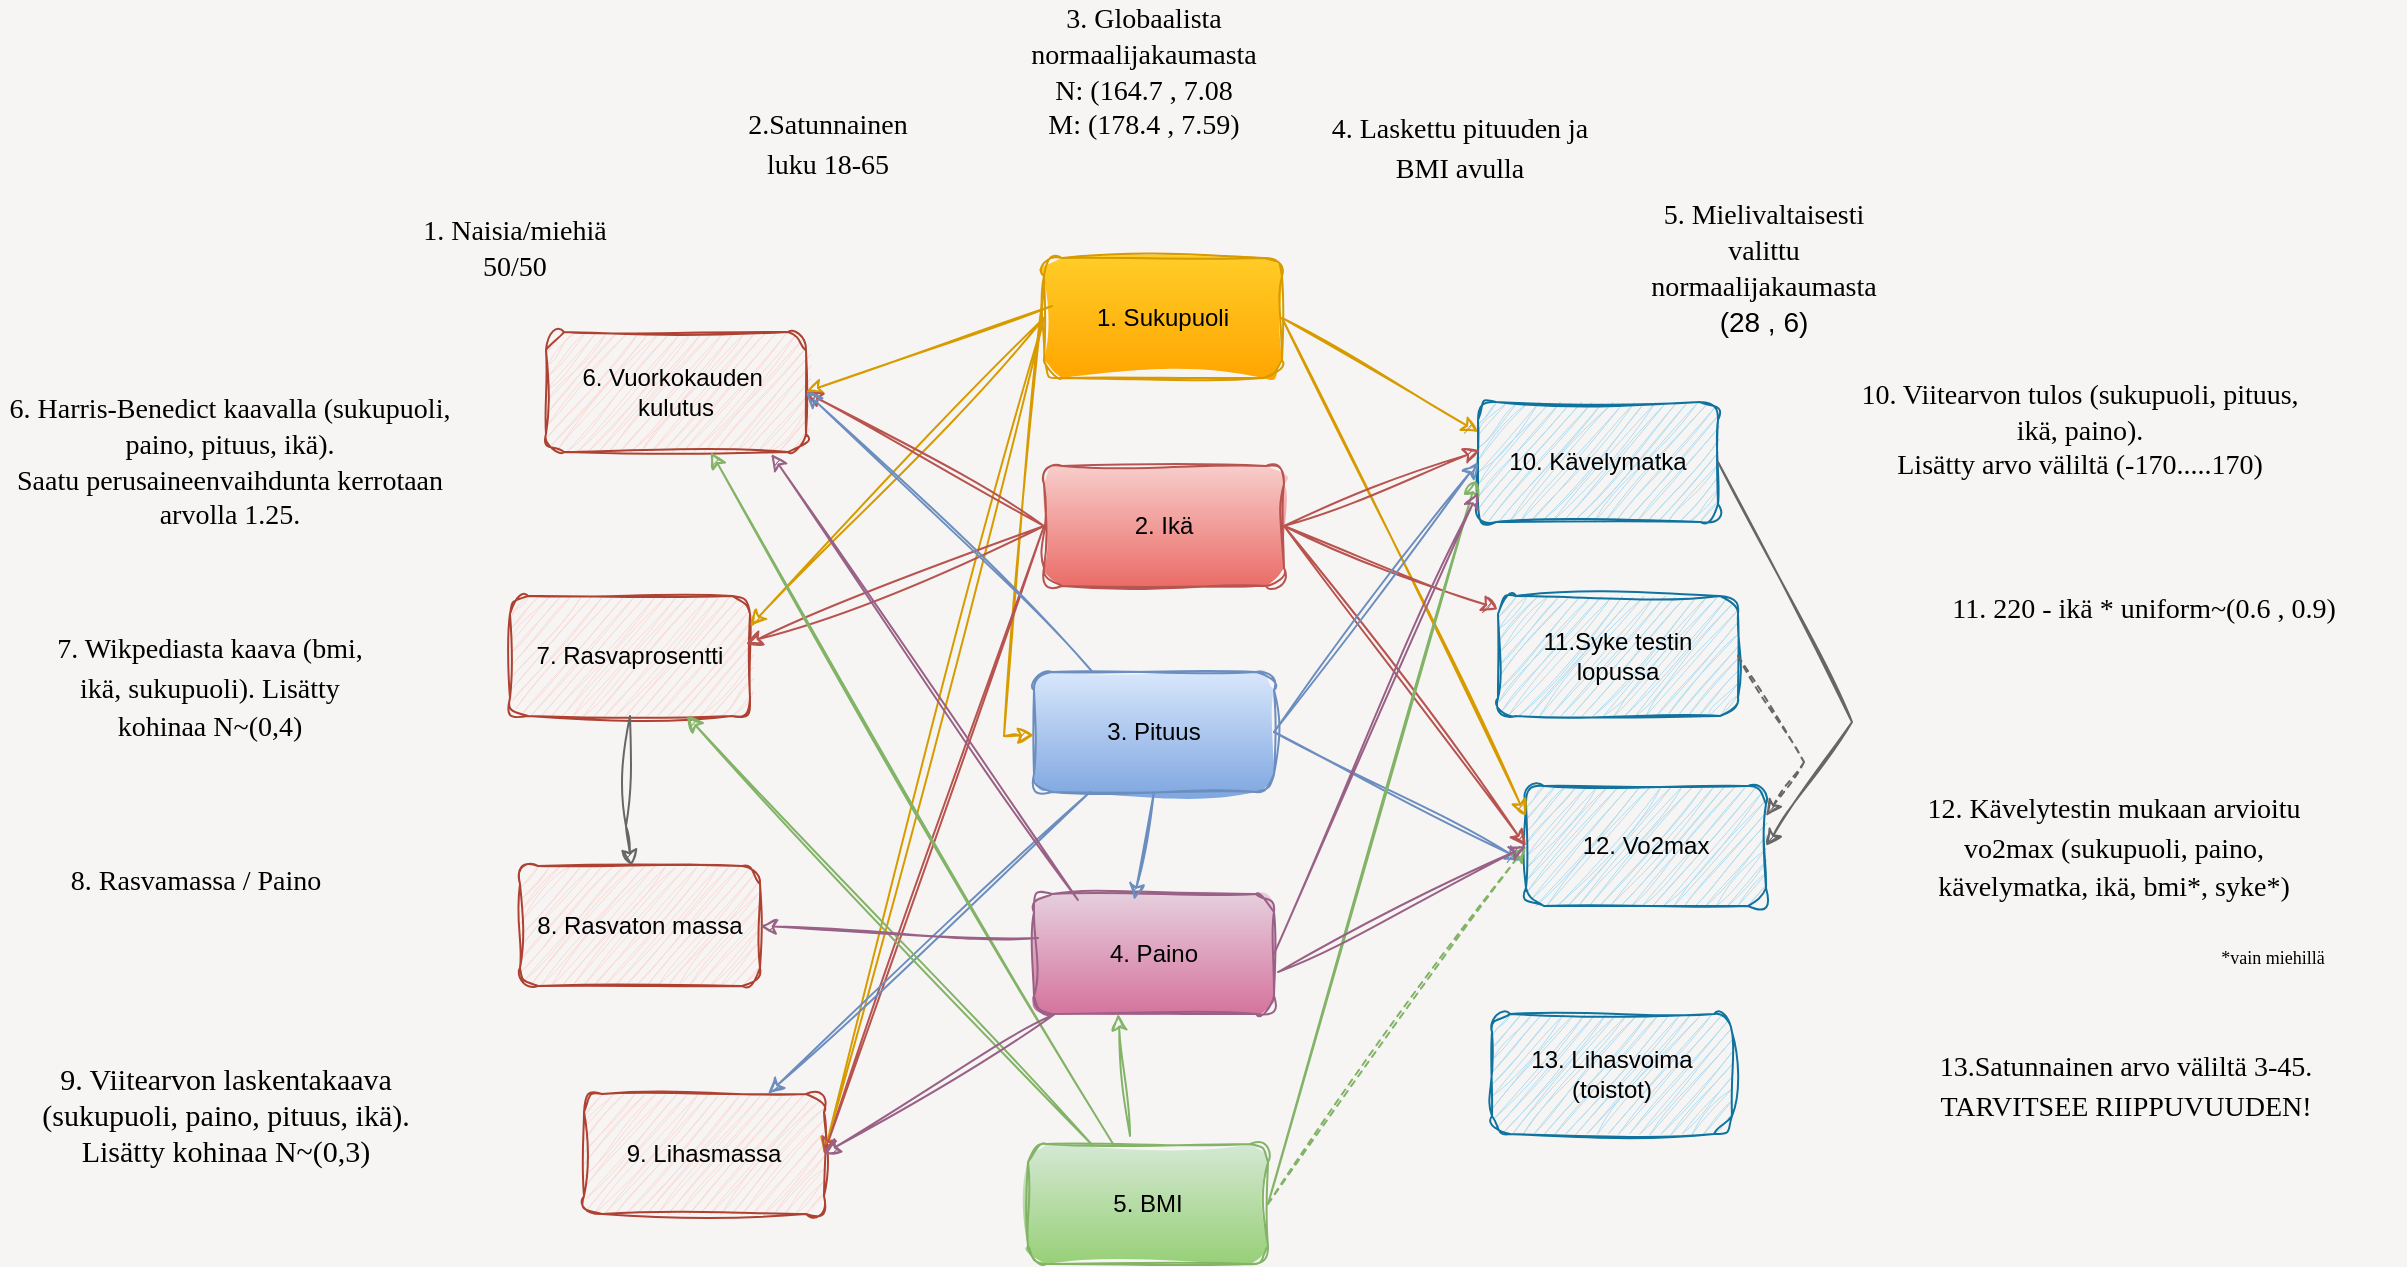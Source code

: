 <mxfile version="24.7.6">
  <diagram name="Page-1" id="ktjdggWJkOubaZjnD8Sw">
    <mxGraphModel dx="2474" dy="1523" grid="0" gridSize="10" guides="1" tooltips="1" connect="1" arrows="1" fold="1" page="0" pageScale="1" pageWidth="850" pageHeight="1100" background="#f6f5f4" math="0" shadow="0">
      <root>
        <mxCell id="0" />
        <mxCell id="1" parent="0" />
        <mxCell id="MCb2UWZOl3pcXyE4nuWZ-1" value="1. Sukupuoli" style="rounded=1;whiteSpace=wrap;html=1;fillColor=#ffcd28;gradientColor=#ffa500;strokeColor=#d79b00;sketch=1;curveFitting=1;jiggle=2;" parent="1" vertex="1">
          <mxGeometry x="332" y="113" width="119" height="60" as="geometry" />
        </mxCell>
        <mxCell id="MCb2UWZOl3pcXyE4nuWZ-2" value="2. Ikä" style="rounded=1;whiteSpace=wrap;html=1;fillColor=#f8cecc;strokeColor=#b85450;gradientColor=#ea6b66;flipV=0;flipH=0;sketch=1;curveFitting=1;jiggle=2;" parent="1" vertex="1">
          <mxGeometry x="332" y="217" width="120" height="60" as="geometry" />
        </mxCell>
        <mxCell id="MCb2UWZOl3pcXyE4nuWZ-3" value="5. BMI" style="rounded=1;whiteSpace=wrap;html=1;fillColor=#d5e8d4;gradientColor=#97d077;strokeColor=#82b366;sketch=1;curveFitting=1;jiggle=2;" parent="1" vertex="1">
          <mxGeometry x="324" y="556" width="120" height="60" as="geometry" />
        </mxCell>
        <mxCell id="MCb2UWZOl3pcXyE4nuWZ-4" value="3. Pituus" style="rounded=1;whiteSpace=wrap;html=1;fillColor=#dae8fc;gradientColor=#7ea6e0;strokeColor=#6c8ebf;sketch=1;curveFitting=1;jiggle=2;" parent="1" vertex="1">
          <mxGeometry x="327" y="320" width="120" height="60" as="geometry" />
        </mxCell>
        <mxCell id="MCb2UWZOl3pcXyE4nuWZ-5" value="4. Paino" style="rounded=1;whiteSpace=wrap;html=1;fillColor=#e6d0de;gradientColor=#d5739d;strokeColor=#996185;sketch=1;curveFitting=1;jiggle=2;" parent="1" vertex="1">
          <mxGeometry x="327" y="431" width="120" height="60" as="geometry" />
        </mxCell>
        <mxCell id="MCb2UWZOl3pcXyE4nuWZ-6" value="7. Rasvaprosentti" style="rounded=1;whiteSpace=wrap;html=1;sketch=1;curveFitting=1;jiggle=2;fillColor=#fad9d5;strokeColor=#ae4132;" parent="1" vertex="1">
          <mxGeometry x="65" y="282" width="120" height="60" as="geometry" />
        </mxCell>
        <mxCell id="MCb2UWZOl3pcXyE4nuWZ-7" value="8. Rasvaton massa" style="rounded=1;whiteSpace=wrap;html=1;sketch=1;curveFitting=1;jiggle=2;fillColor=#fad9d5;strokeColor=#ae4132;" parent="1" vertex="1">
          <mxGeometry x="70" y="417" width="120" height="60" as="geometry" />
        </mxCell>
        <mxCell id="MCb2UWZOl3pcXyE4nuWZ-8" value="9. Lihasmassa" style="rounded=1;whiteSpace=wrap;html=1;sketch=1;curveFitting=1;jiggle=2;fillColor=#fad9d5;strokeColor=#ae4132;" parent="1" vertex="1">
          <mxGeometry x="102" y="531" width="120" height="60" as="geometry" />
        </mxCell>
        <mxCell id="MCb2UWZOl3pcXyE4nuWZ-9" value="10. Kävelymatka" style="rounded=1;whiteSpace=wrap;html=1;sketch=1;curveFitting=1;jiggle=2;fillColor=#b1ddf0;strokeColor=#10739e;" parent="1" vertex="1">
          <mxGeometry x="549" y="185" width="120" height="60" as="geometry" />
        </mxCell>
        <mxCell id="MCb2UWZOl3pcXyE4nuWZ-10" value="11.Syke testin lopussa" style="rounded=1;whiteSpace=wrap;html=1;sketch=1;curveFitting=1;jiggle=2;fillColor=#b1ddf0;strokeColor=#10739e;" parent="1" vertex="1">
          <mxGeometry x="559" y="282" width="120" height="60" as="geometry" />
        </mxCell>
        <mxCell id="MCb2UWZOl3pcXyE4nuWZ-11" value="12. Vo2max" style="rounded=1;whiteSpace=wrap;html=1;sketch=1;curveFitting=1;jiggle=2;fillColor=#b1ddf0;strokeColor=#10739e;" parent="1" vertex="1">
          <mxGeometry x="573" y="377" width="120" height="60" as="geometry" />
        </mxCell>
        <mxCell id="MCb2UWZOl3pcXyE4nuWZ-14" value="13. Lihasvoima (toistot)" style="rounded=1;whiteSpace=wrap;html=1;sketch=1;curveFitting=1;jiggle=2;fillColor=#b1ddf0;strokeColor=#10739e;" parent="1" vertex="1">
          <mxGeometry x="556" y="491" width="120" height="60" as="geometry" />
        </mxCell>
        <mxCell id="MCb2UWZOl3pcXyE4nuWZ-27" value="" style="endArrow=classic;html=1;rounded=0;exitX=1;exitY=0.5;exitDx=0;exitDy=0;entryX=0;entryY=0.25;entryDx=0;entryDy=0;fillColor=#ffcd28;strokeColor=#d79b00;sketch=1;curveFitting=1;jiggle=2;gradientColor=#ffa500;" parent="1" source="MCb2UWZOl3pcXyE4nuWZ-1" target="MCb2UWZOl3pcXyE4nuWZ-9" edge="1">
          <mxGeometry width="50" height="50" relative="1" as="geometry">
            <mxPoint x="400" y="400" as="sourcePoint" />
            <mxPoint x="450" y="350" as="targetPoint" />
          </mxGeometry>
        </mxCell>
        <mxCell id="MCb2UWZOl3pcXyE4nuWZ-28" value="" style="endArrow=classic;html=1;rounded=0;exitX=1;exitY=0.5;exitDx=0;exitDy=0;entryX=0;entryY=0.25;entryDx=0;entryDy=0;fillColor=#ffcd28;gradientColor=#ffa500;strokeColor=#d79b00;sketch=1;curveFitting=1;jiggle=2;" parent="1" source="MCb2UWZOl3pcXyE4nuWZ-1" target="MCb2UWZOl3pcXyE4nuWZ-11" edge="1">
          <mxGeometry width="50" height="50" relative="1" as="geometry">
            <mxPoint x="470" y="170" as="sourcePoint" />
            <mxPoint x="610" y="205" as="targetPoint" />
          </mxGeometry>
        </mxCell>
        <mxCell id="MCb2UWZOl3pcXyE4nuWZ-29" value="" style="endArrow=classic;html=1;rounded=0;fillColor=#ffcd28;gradientColor=#ffa500;strokeColor=#d79b00;entryX=1;entryY=0.25;entryDx=0;entryDy=0;exitX=0;exitY=0.5;exitDx=0;exitDy=0;sketch=1;curveFitting=1;jiggle=2;" parent="1" source="MCb2UWZOl3pcXyE4nuWZ-1" target="MCb2UWZOl3pcXyE4nuWZ-6" edge="1">
          <mxGeometry width="50" height="50" relative="1" as="geometry">
            <mxPoint x="340" y="160" as="sourcePoint" />
            <mxPoint x="470" y="240" as="targetPoint" />
          </mxGeometry>
        </mxCell>
        <mxCell id="MCb2UWZOl3pcXyE4nuWZ-30" value="" style="endArrow=classic;html=1;rounded=0;fillColor=#ffcd28;gradientColor=#ffa500;strokeColor=#d79b00;entryX=1;entryY=0.5;entryDx=0;entryDy=0;exitX=0;exitY=0.5;exitDx=0;exitDy=0;sketch=1;curveFitting=1;jiggle=2;" parent="1" source="MCb2UWZOl3pcXyE4nuWZ-1" target="MCb2UWZOl3pcXyE4nuWZ-8" edge="1">
          <mxGeometry width="50" height="50" relative="1" as="geometry">
            <mxPoint x="340" y="160" as="sourcePoint" />
            <mxPoint x="170" y="260" as="targetPoint" />
          </mxGeometry>
        </mxCell>
        <mxCell id="MCb2UWZOl3pcXyE4nuWZ-33" value="" style="endArrow=classic;html=1;rounded=0;exitX=0;exitY=0.25;exitDx=0;exitDy=0;fillColor=#ffcd28;gradientColor=#ffa500;strokeColor=#d79b00;sketch=1;curveFitting=1;jiggle=2;" parent="1" source="MCb2UWZOl3pcXyE4nuWZ-1" target="MCb2UWZOl3pcXyE4nuWZ-4" edge="1">
          <mxGeometry width="50" height="50" relative="1" as="geometry">
            <mxPoint x="340" y="170" as="sourcePoint" />
            <mxPoint x="320" y="450" as="targetPoint" />
            <Array as="points">
              <mxPoint x="312" y="352" />
            </Array>
          </mxGeometry>
        </mxCell>
        <mxCell id="MCb2UWZOl3pcXyE4nuWZ-34" value="" style="endArrow=classic;html=1;rounded=0;exitX=1;exitY=0.5;exitDx=0;exitDy=0;entryX=0.008;entryY=0.4;entryDx=0;entryDy=0;entryPerimeter=0;fillColor=#f8cecc;gradientColor=#ea6b66;strokeColor=#b85450;sketch=1;curveFitting=1;jiggle=2;" parent="1" source="MCb2UWZOl3pcXyE4nuWZ-2" target="MCb2UWZOl3pcXyE4nuWZ-9" edge="1">
          <mxGeometry width="50" height="50" relative="1" as="geometry">
            <mxPoint x="400" y="400" as="sourcePoint" />
            <mxPoint x="450" y="350" as="targetPoint" />
          </mxGeometry>
        </mxCell>
        <mxCell id="MCb2UWZOl3pcXyE4nuWZ-35" value="" style="endArrow=classic;html=1;rounded=0;exitX=1;exitY=0.5;exitDx=0;exitDy=0;fillColor=#f8cecc;gradientColor=#ea6b66;strokeColor=#b85450;sketch=1;curveFitting=1;jiggle=2;" parent="1" source="MCb2UWZOl3pcXyE4nuWZ-2" target="MCb2UWZOl3pcXyE4nuWZ-10" edge="1">
          <mxGeometry width="50" height="50" relative="1" as="geometry">
            <mxPoint x="470" y="320" as="sourcePoint" />
            <mxPoint x="611" y="214" as="targetPoint" />
          </mxGeometry>
        </mxCell>
        <mxCell id="MCb2UWZOl3pcXyE4nuWZ-36" value="" style="endArrow=classic;html=1;rounded=0;fillColor=#f8cecc;gradientColor=#ea6b66;strokeColor=#b85450;entryX=0;entryY=0.5;entryDx=0;entryDy=0;exitX=1;exitY=0.5;exitDx=0;exitDy=0;sketch=1;curveFitting=1;jiggle=2;" parent="1" source="MCb2UWZOl3pcXyE4nuWZ-2" target="MCb2UWZOl3pcXyE4nuWZ-11" edge="1">
          <mxGeometry width="50" height="50" relative="1" as="geometry">
            <mxPoint x="460" y="310" as="sourcePoint" />
            <mxPoint x="610" y="348" as="targetPoint" />
          </mxGeometry>
        </mxCell>
        <mxCell id="MCb2UWZOl3pcXyE4nuWZ-37" value="" style="endArrow=classic;html=1;rounded=0;fillColor=#f8cecc;gradientColor=#ea6b66;strokeColor=#b85450;entryX=1;entryY=0.5;entryDx=0;entryDy=0;exitX=0;exitY=0.5;exitDx=0;exitDy=0;sketch=1;curveFitting=1;jiggle=2;" parent="1" source="MCb2UWZOl3pcXyE4nuWZ-2" target="MCb2UWZOl3pcXyE4nuWZ-8" edge="1">
          <mxGeometry width="50" height="50" relative="1" as="geometry">
            <mxPoint x="470" y="320" as="sourcePoint" />
            <mxPoint x="610" y="530" as="targetPoint" />
          </mxGeometry>
        </mxCell>
        <mxCell id="MCb2UWZOl3pcXyE4nuWZ-38" value="" style="endArrow=classic;html=1;rounded=0;fillColor=#f8cecc;gradientColor=#ea6b66;strokeColor=#b85450;entryX=0.983;entryY=0.4;entryDx=0;entryDy=0;entryPerimeter=0;sketch=1;curveFitting=1;jiggle=2;exitX=0;exitY=0.5;exitDx=0;exitDy=0;" parent="1" target="MCb2UWZOl3pcXyE4nuWZ-6" edge="1" source="MCb2UWZOl3pcXyE4nuWZ-2">
          <mxGeometry width="50" height="50" relative="1" as="geometry">
            <mxPoint x="340" y="310" as="sourcePoint" />
            <mxPoint x="210" y="350" as="targetPoint" />
          </mxGeometry>
        </mxCell>
        <mxCell id="MCb2UWZOl3pcXyE4nuWZ-39" value="" style="endArrow=classic;html=1;rounded=0;entryX=0;entryY=0.5;entryDx=0;entryDy=0;exitX=1;exitY=0.5;exitDx=0;exitDy=0;fillColor=#dae8fc;gradientColor=#7ea6e0;strokeColor=#6c8ebf;sketch=1;curveFitting=1;jiggle=2;" parent="1" source="MCb2UWZOl3pcXyE4nuWZ-4" target="MCb2UWZOl3pcXyE4nuWZ-9" edge="1">
          <mxGeometry width="50" height="50" relative="1" as="geometry">
            <mxPoint x="470" y="450" as="sourcePoint" />
            <mxPoint x="450" y="350" as="targetPoint" />
          </mxGeometry>
        </mxCell>
        <mxCell id="MCb2UWZOl3pcXyE4nuWZ-40" value="" style="endArrow=classic;html=1;rounded=0;entryX=-0.017;entryY=0.617;entryDx=0;entryDy=0;exitX=1;exitY=0.5;exitDx=0;exitDy=0;entryPerimeter=0;fillColor=#dae8fc;gradientColor=#7ea6e0;strokeColor=#6c8ebf;sketch=1;curveFitting=1;jiggle=2;" parent="1" source="MCb2UWZOl3pcXyE4nuWZ-4" target="MCb2UWZOl3pcXyE4nuWZ-11" edge="1">
          <mxGeometry width="50" height="50" relative="1" as="geometry">
            <mxPoint x="470" y="450" as="sourcePoint" />
            <mxPoint x="610" y="220" as="targetPoint" />
          </mxGeometry>
        </mxCell>
        <mxCell id="MCb2UWZOl3pcXyE4nuWZ-41" value="" style="endArrow=classic;html=1;rounded=0;fillColor=#dae8fc;gradientColor=#7ea6e0;strokeColor=#6c8ebf;sketch=1;curveFitting=1;jiggle=2;" parent="1" source="MCb2UWZOl3pcXyE4nuWZ-4" target="MCb2UWZOl3pcXyE4nuWZ-8" edge="1">
          <mxGeometry width="50" height="50" relative="1" as="geometry">
            <mxPoint x="320" y="400" as="sourcePoint" />
            <mxPoint x="200" y="590" as="targetPoint" />
          </mxGeometry>
        </mxCell>
        <mxCell id="MCb2UWZOl3pcXyE4nuWZ-42" value="" style="endArrow=classic;html=1;rounded=0;exitX=1;exitY=0.5;exitDx=0;exitDy=0;fillColor=#d5e8d4;gradientColor=#97d077;strokeColor=#82b366;entryX=0;entryY=0.5;entryDx=0;entryDy=0;dashed=1;sketch=1;curveFitting=1;jiggle=2;" parent="1" source="MCb2UWZOl3pcXyE4nuWZ-3" target="MCb2UWZOl3pcXyE4nuWZ-11" edge="1">
          <mxGeometry width="50" height="50" relative="1" as="geometry">
            <mxPoint x="400" y="400" as="sourcePoint" />
            <mxPoint x="600" y="520" as="targetPoint" />
          </mxGeometry>
        </mxCell>
        <mxCell id="MCb2UWZOl3pcXyE4nuWZ-43" value="" style="endArrow=classic;html=1;rounded=0;exitX=1;exitY=0.5;exitDx=0;exitDy=0;entryX=-0.008;entryY=0.65;entryDx=0;entryDy=0;entryPerimeter=0;fillColor=#d5e8d4;gradientColor=#97d077;strokeColor=#82b366;sketch=1;curveFitting=1;jiggle=2;" parent="1" source="MCb2UWZOl3pcXyE4nuWZ-3" target="MCb2UWZOl3pcXyE4nuWZ-9" edge="1">
          <mxGeometry width="50" height="50" relative="1" as="geometry">
            <mxPoint x="400" y="400" as="sourcePoint" />
            <mxPoint x="450" y="350" as="targetPoint" />
          </mxGeometry>
        </mxCell>
        <mxCell id="MCb2UWZOl3pcXyE4nuWZ-44" value="" style="endArrow=classic;html=1;rounded=0;fillColor=#e6d0de;gradientColor=#d5739d;strokeColor=#996185;exitX=1;exitY=0.5;exitDx=0;exitDy=0;entryX=0;entryY=0.75;entryDx=0;entryDy=0;sketch=1;curveFitting=1;jiggle=2;" parent="1" source="MCb2UWZOl3pcXyE4nuWZ-5" target="MCb2UWZOl3pcXyE4nuWZ-9" edge="1">
          <mxGeometry width="50" height="50" relative="1" as="geometry">
            <mxPoint x="400" y="400" as="sourcePoint" />
            <mxPoint x="450" y="350" as="targetPoint" />
          </mxGeometry>
        </mxCell>
        <mxCell id="MCb2UWZOl3pcXyE4nuWZ-46" value="" style="endArrow=classic;html=1;rounded=0;exitX=1;exitY=0.5;exitDx=0;exitDy=0;entryX=1;entryY=0.5;entryDx=0;entryDy=0;sketch=1;curveFitting=1;jiggle=2;fillColor=#f5f5f5;gradientColor=#b3b3b3;strokeColor=#666666;" parent="1" source="MCb2UWZOl3pcXyE4nuWZ-9" target="MCb2UWZOl3pcXyE4nuWZ-11" edge="1">
          <mxGeometry width="50" height="50" relative="1" as="geometry">
            <mxPoint x="400" y="400" as="sourcePoint" />
            <mxPoint x="800" y="560" as="targetPoint" />
            <Array as="points">
              <mxPoint x="736" y="345" />
            </Array>
          </mxGeometry>
        </mxCell>
        <mxCell id="MCb2UWZOl3pcXyE4nuWZ-48" value="" style="endArrow=classic;html=1;rounded=0;exitX=1;exitY=0.5;exitDx=0;exitDy=0;entryX=1;entryY=0.25;entryDx=0;entryDy=0;curved=0;dashed=1;sketch=1;curveFitting=1;jiggle=2;fillColor=#f5f5f5;gradientColor=#b3b3b3;strokeColor=#666666;" parent="1" source="MCb2UWZOl3pcXyE4nuWZ-10" target="MCb2UWZOl3pcXyE4nuWZ-11" edge="1">
          <mxGeometry width="50" height="50" relative="1" as="geometry">
            <mxPoint x="720" y="220" as="sourcePoint" />
            <mxPoint x="720" y="520" as="targetPoint" />
            <Array as="points">
              <mxPoint x="712" y="365" />
            </Array>
          </mxGeometry>
        </mxCell>
        <mxCell id="XMw66bZB9CsVUk_EUJqU-5" value="6. Vuorkokauden&amp;nbsp;&lt;div&gt;kulutus&lt;/div&gt;" style="rounded=1;whiteSpace=wrap;html=1;sketch=1;curveFitting=1;jiggle=2;fillColor=#fad9d5;strokeColor=#ae4132;" parent="1" vertex="1">
          <mxGeometry x="83" y="150" width="130" height="60" as="geometry" />
        </mxCell>
        <mxCell id="XMw66bZB9CsVUk_EUJqU-6" value="" style="endArrow=classic;html=1;rounded=0;fillColor=#ffcd28;gradientColor=#ffa500;strokeColor=#d79b00;entryX=1;entryY=0.5;entryDx=0;entryDy=0;sketch=1;curveFitting=1;jiggle=2;exitX=0.034;exitY=0.4;exitDx=0;exitDy=0;exitPerimeter=0;" parent="1" target="XMw66bZB9CsVUk_EUJqU-5" edge="1" source="MCb2UWZOl3pcXyE4nuWZ-1">
          <mxGeometry width="50" height="50" relative="1" as="geometry">
            <mxPoint x="320" y="150" as="sourcePoint" />
            <mxPoint x="150" y="330" as="targetPoint" />
          </mxGeometry>
        </mxCell>
        <mxCell id="XMw66bZB9CsVUk_EUJqU-7" value="" style="endArrow=classic;html=1;rounded=0;fillColor=#f8cecc;gradientColor=#ea6b66;strokeColor=#b85450;entryX=1;entryY=0.5;entryDx=0;entryDy=0;exitX=0;exitY=0.5;exitDx=0;exitDy=0;sketch=1;curveFitting=1;jiggle=2;" parent="1" source="MCb2UWZOl3pcXyE4nuWZ-2" target="XMw66bZB9CsVUk_EUJqU-5" edge="1">
          <mxGeometry width="50" height="50" relative="1" as="geometry">
            <mxPoint x="350" y="320" as="sourcePoint" />
            <mxPoint x="208" y="354" as="targetPoint" />
          </mxGeometry>
        </mxCell>
        <mxCell id="XMw66bZB9CsVUk_EUJqU-8" value="" style="endArrow=classic;html=1;rounded=0;fillColor=#dae8fc;gradientColor=#7ea6e0;strokeColor=#6c8ebf;entryX=1;entryY=0.5;entryDx=0;entryDy=0;sketch=1;curveFitting=1;jiggle=2;" parent="1" source="MCb2UWZOl3pcXyE4nuWZ-4" target="XMw66bZB9CsVUk_EUJqU-5" edge="1">
          <mxGeometry width="50" height="50" relative="1" as="geometry">
            <mxPoint x="320" y="400" as="sourcePoint" />
            <mxPoint x="210" y="605" as="targetPoint" />
          </mxGeometry>
        </mxCell>
        <mxCell id="XMw66bZB9CsVUk_EUJqU-10" value="" style="endArrow=classic;html=1;rounded=0;fillColor=#d5e8d4;gradientColor=#97d077;strokeColor=#82b366;sketch=1;curveFitting=1;jiggle=2;" parent="1" source="MCb2UWZOl3pcXyE4nuWZ-3" target="XMw66bZB9CsVUk_EUJqU-5" edge="1">
          <mxGeometry width="50" height="50" relative="1" as="geometry">
            <mxPoint x="450" y="530" as="sourcePoint" />
            <mxPoint x="200" y="220" as="targetPoint" />
          </mxGeometry>
        </mxCell>
        <mxCell id="XMw66bZB9CsVUk_EUJqU-11" value="" style="endArrow=classic;html=1;rounded=0;fillColor=#e6d0de;gradientColor=#d5739d;strokeColor=#996185;exitX=0.183;exitY=0.05;exitDx=0;exitDy=0;entryX=0.867;entryY=1.017;entryDx=0;entryDy=0;exitPerimeter=0;entryPerimeter=0;sketch=1;curveFitting=1;jiggle=2;" parent="1" source="MCb2UWZOl3pcXyE4nuWZ-5" target="XMw66bZB9CsVUk_EUJqU-5" edge="1">
          <mxGeometry width="50" height="50" relative="1" as="geometry">
            <mxPoint x="450" y="650" as="sourcePoint" />
            <mxPoint x="580" y="235" as="targetPoint" />
          </mxGeometry>
        </mxCell>
        <mxCell id="XMw66bZB9CsVUk_EUJqU-12" value="" style="endArrow=classic;html=1;rounded=0;fillColor=#d5e8d4;gradientColor=#97d077;strokeColor=#82b366;sketch=1;curveFitting=1;jiggle=2;" parent="1" source="MCb2UWZOl3pcXyE4nuWZ-3" target="MCb2UWZOl3pcXyE4nuWZ-6" edge="1">
          <mxGeometry width="50" height="50" relative="1" as="geometry">
            <mxPoint x="330" y="530" as="sourcePoint" />
            <mxPoint x="167" y="250" as="targetPoint" />
          </mxGeometry>
        </mxCell>
        <mxCell id="XMw66bZB9CsVUk_EUJqU-13" value="" style="endArrow=classic;html=1;rounded=0;fillColor=#e6d0de;gradientColor=#d5739d;strokeColor=#996185;exitX=0.017;exitY=0.367;exitDx=0;exitDy=0;entryX=1;entryY=0.5;entryDx=0;entryDy=0;exitPerimeter=0;sketch=1;curveFitting=1;jiggle=2;" parent="1" source="MCb2UWZOl3pcXyE4nuWZ-5" target="MCb2UWZOl3pcXyE4nuWZ-7" edge="1">
          <mxGeometry width="50" height="50" relative="1" as="geometry">
            <mxPoint x="352" y="623" as="sourcePoint" />
            <mxPoint x="194" y="251" as="targetPoint" />
          </mxGeometry>
        </mxCell>
        <mxCell id="XMw66bZB9CsVUk_EUJqU-14" value="" style="endArrow=classic;html=1;rounded=0;exitX=0.5;exitY=1;exitDx=0;exitDy=0;sketch=1;curveFitting=1;jiggle=2;fillColor=#f5f5f5;gradientColor=#b3b3b3;strokeColor=#666666;" parent="1" source="MCb2UWZOl3pcXyE4nuWZ-6" target="MCb2UWZOl3pcXyE4nuWZ-7" edge="1">
          <mxGeometry width="50" height="50" relative="1" as="geometry">
            <mxPoint x="700" y="340" as="sourcePoint" />
            <mxPoint x="700" y="455" as="targetPoint" />
            <Array as="points">
              <mxPoint x="123" y="397" />
            </Array>
          </mxGeometry>
        </mxCell>
        <mxCell id="XMw66bZB9CsVUk_EUJqU-15" value="" style="endArrow=classic;html=1;rounded=0;fillColor=#e6d0de;gradientColor=#d5739d;strokeColor=#996185;entryX=1;entryY=0.5;entryDx=0;entryDy=0;sketch=1;curveFitting=1;jiggle=2;" parent="1" source="MCb2UWZOl3pcXyE4nuWZ-5" target="MCb2UWZOl3pcXyE4nuWZ-8" edge="1">
          <mxGeometry width="50" height="50" relative="1" as="geometry">
            <mxPoint x="330" y="650" as="sourcePoint" />
            <mxPoint x="210" y="490" as="targetPoint" />
          </mxGeometry>
        </mxCell>
        <mxCell id="XMw66bZB9CsVUk_EUJqU-16" value="" style="endArrow=classic;html=1;rounded=0;entryX=0.417;entryY=0.05;entryDx=0;entryDy=0;exitX=0.5;exitY=1;exitDx=0;exitDy=0;entryPerimeter=0;fillColor=#dae8fc;gradientColor=#7ea6e0;strokeColor=#6c8ebf;sketch=1;curveFitting=1;jiggle=2;" parent="1" source="MCb2UWZOl3pcXyE4nuWZ-4" target="MCb2UWZOl3pcXyE4nuWZ-5" edge="1">
          <mxGeometry width="50" height="50" relative="1" as="geometry">
            <mxPoint x="450" y="410" as="sourcePoint" />
            <mxPoint x="578" y="477" as="targetPoint" />
          </mxGeometry>
        </mxCell>
        <mxCell id="XMw66bZB9CsVUk_EUJqU-17" value="" style="endArrow=classic;html=1;rounded=0;fillColor=#e6d0de;gradientColor=#d5739d;strokeColor=#996185;exitX=1.017;exitY=0.65;exitDx=0;exitDy=0;entryX=0;entryY=0.5;entryDx=0;entryDy=0;exitPerimeter=0;sketch=1;curveFitting=1;jiggle=2;" parent="1" source="MCb2UWZOl3pcXyE4nuWZ-5" target="MCb2UWZOl3pcXyE4nuWZ-11" edge="1">
          <mxGeometry width="50" height="50" relative="1" as="geometry">
            <mxPoint x="450" y="520" as="sourcePoint" />
            <mxPoint x="580" y="225" as="targetPoint" />
          </mxGeometry>
        </mxCell>
        <mxCell id="XMw66bZB9CsVUk_EUJqU-27" value="" style="endArrow=classic;html=1;rounded=0;fillColor=#d5e8d4;gradientColor=#97d077;strokeColor=#82b366;sketch=1;curveFitting=1;jiggle=2;exitX=0.425;exitY=-0.067;exitDx=0;exitDy=0;exitPerimeter=0;entryX=0.35;entryY=1;entryDx=0;entryDy=0;entryPerimeter=0;" parent="1" target="MCb2UWZOl3pcXyE4nuWZ-5" edge="1" source="MCb2UWZOl3pcXyE4nuWZ-3">
          <mxGeometry width="50" height="50" relative="1" as="geometry">
            <mxPoint x="365" y="620" as="sourcePoint" />
            <mxPoint x="384" y="509" as="targetPoint" />
          </mxGeometry>
        </mxCell>
        <mxCell id="XMw66bZB9CsVUk_EUJqU-31" value="&lt;div style=&quot;font-size: 14px;&quot; align=&quot;center&quot;&gt;&lt;font face=&quot;Comic Sans MS&quot; style=&quot;font-size: 14px; background-color: rgb(246, 245, 244);&quot;&gt;1. Naisia/miehiä &lt;br&gt;&lt;/font&gt;&lt;/div&gt;&lt;div style=&quot;font-size: 14px;&quot; align=&quot;center&quot;&gt;&lt;font face=&quot;awCJcI4NEBwwSpxG07kG&quot; style=&quot;font-size: 14px; background-color: rgb(246, 245, 244);&quot;&gt;50/50&lt;br&gt;&lt;/font&gt;&lt;/div&gt;" style="text;strokeColor=none;fillColor=none;html=1;align=center;verticalAlign=middle;whiteSpace=wrap;rounded=0;fontSize=16;sketch=1;curveFitting=1;jiggle=2;" parent="1" vertex="1">
          <mxGeometry y="92" width="135.46" height="32" as="geometry" />
        </mxCell>
        <mxCell id="XMw66bZB9CsVUk_EUJqU-32" value="&lt;font style=&quot;font-size: 14px; background-color: rgb(246, 245, 244);&quot; face=&quot;Comic Sans MS&quot;&gt;2.Satunnainen luku 18-65&lt;/font&gt;" style="text;strokeColor=none;fillColor=none;html=1;align=center;verticalAlign=middle;whiteSpace=wrap;rounded=0;fontSize=16;sketch=1;curveFitting=1;jiggle=2;" parent="1" vertex="1">
          <mxGeometry x="194" y="40" width="60" height="30" as="geometry" />
        </mxCell>
        <mxCell id="XMw66bZB9CsVUk_EUJqU-33" value="&lt;div style=&quot;font-size: 14px;&quot;&gt;&lt;font style=&quot;font-size: 14px; background-color: rgb(246, 245, 244);&quot; face=&quot;Comic Sans MS&quot;&gt;3. Globaalista normaalijakaumasta&lt;/font&gt;&lt;/div&gt;&lt;div style=&quot;font-size: 14px;&quot;&gt;&lt;font style=&quot;font-size: 14px; background-color: rgb(246, 245, 244);&quot; face=&quot;pNn6fP_LAzWejTQgjA9w&quot;&gt;N: (164.7 , 7.08&lt;/font&gt;&lt;/div&gt;&lt;div style=&quot;font-size: 14px;&quot;&gt;&lt;font style=&quot;font-size: 14px; background-color: rgb(246, 245, 244);&quot; face=&quot;pNn6fP_LAzWejTQgjA9w&quot;&gt;M: (178.4 , 7.59)&lt;br&gt;&lt;/font&gt;&lt;/div&gt;" style="text;strokeColor=none;fillColor=none;html=1;align=center;verticalAlign=middle;whiteSpace=wrap;rounded=0;fontSize=16;sketch=1;curveFitting=1;jiggle=2;" parent="1" vertex="1">
          <mxGeometry x="352" y="11" width="60" height="18" as="geometry" />
        </mxCell>
        <mxCell id="XMw66bZB9CsVUk_EUJqU-34" style="edgeStyle=none;curved=1;rounded=0;orthogonalLoop=1;jettySize=auto;html=1;exitX=0.25;exitY=0;exitDx=0;exitDy=0;fontSize=12;startSize=8;endSize=8;sketch=1;curveFitting=1;jiggle=2;" parent="1" source="XMw66bZB9CsVUk_EUJqU-33" target="XMw66bZB9CsVUk_EUJqU-33" edge="1">
          <mxGeometry relative="1" as="geometry" />
        </mxCell>
        <mxCell id="XMw66bZB9CsVUk_EUJqU-35" value="&lt;font style=&quot;font-size: 14px;&quot; face=&quot;Comic Sans MS&quot;&gt;4. Laskettu pituuden ja BMI avulla&lt;/font&gt;" style="text;strokeColor=none;fillColor=none;html=1;align=center;verticalAlign=middle;whiteSpace=wrap;rounded=0;fontSize=16;sketch=1;curveFitting=1;jiggle=2;" parent="1" vertex="1">
          <mxGeometry x="465" y="22" width="150" height="70" as="geometry" />
        </mxCell>
        <mxCell id="XMw66bZB9CsVUk_EUJqU-36" value="&lt;div style=&quot;font-size: 14px;&quot;&gt;&lt;font style=&quot;font-size: 14px;&quot; face=&quot;Comic Sans MS&quot;&gt;5. Mielivaltaisesti valittu normaalijakaumasta&lt;/font&gt;&lt;/div&gt;&lt;div style=&quot;font-size: 14px;&quot;&gt;&lt;font style=&quot;font-size: 14px;&quot; face=&quot;46ao-vSiXBKeP1rcRNqy&quot;&gt;&lt;font style=&quot;font-size: 14px;&quot;&gt;(28 , 6)&lt;/font&gt;&lt;br&gt;&lt;/font&gt; &lt;/div&gt;" style="text;strokeColor=none;fillColor=none;html=1;align=center;verticalAlign=middle;whiteSpace=wrap;rounded=0;fontSize=16;sketch=1;curveFitting=1;jiggle=2;" parent="1" vertex="1">
          <mxGeometry x="632" y="63" width="120" height="110" as="geometry" />
        </mxCell>
        <mxCell id="XMw66bZB9CsVUk_EUJqU-37" value="&lt;div style=&quot;font-size: 14px;&quot;&gt;&lt;font face=&quot;Comic Sans MS&quot; style=&quot;font-size: 14px;&quot;&gt;6. Harris-Benedict kaavalla (sukupuoli, paino, pituus, ikä).&lt;/font&gt;&lt;/div&gt;&lt;div style=&quot;font-size: 14px;&quot;&gt;&lt;font face=&quot;wNwmvrz2paqFnFBtK1mF&quot; style=&quot;font-size: 14px;&quot;&gt;&lt;font style=&quot;font-size: 14px;&quot;&gt;Saatu perusaineenvaihdunta kerrotaan arvolla 1.25.&lt;/font&gt;&lt;/font&gt;&lt;font face=&quot;wNwmvrz2paqFnFBtK1mF&quot; style=&quot;font-size: 14px;&quot;&gt;&lt;br&gt;&lt;/font&gt;&lt;/div&gt;" style="text;strokeColor=none;fillColor=none;html=1;align=center;verticalAlign=middle;whiteSpace=wrap;rounded=0;fontSize=16;sketch=1;curveFitting=1;jiggle=2;" parent="1" vertex="1">
          <mxGeometry x="-189.78" y="180" width="229.57" height="70" as="geometry" />
        </mxCell>
        <mxCell id="XMw66bZB9CsVUk_EUJqU-38" value="&lt;font style=&quot;font-size: 14px;&quot; face=&quot;Comic Sans MS&quot;&gt;7. Wikpediasta kaava (bmi, ikä, sukupuoli). Lisätty kohinaa N~(0,4)&lt;/font&gt;" style="text;strokeColor=none;fillColor=none;html=1;align=center;verticalAlign=middle;whiteSpace=wrap;rounded=0;fontSize=16;sketch=1;curveFitting=1;jiggle=2;" parent="1" vertex="1">
          <mxGeometry x="-170" y="297" width="170" height="60" as="geometry" />
        </mxCell>
        <mxCell id="XMw66bZB9CsVUk_EUJqU-39" value="&lt;font style=&quot;font-size: 14px;&quot; face=&quot;Comic Sans MS&quot;&gt;8. Rasvamassa / Paino&lt;/font&gt;" style="text;strokeColor=none;fillColor=none;html=1;align=center;verticalAlign=middle;whiteSpace=wrap;rounded=0;fontSize=16;sketch=1;curveFitting=1;jiggle=2;" parent="1" vertex="1">
          <mxGeometry x="-187.0" y="415" width="190" height="15" as="geometry" />
        </mxCell>
        <mxCell id="XMw66bZB9CsVUk_EUJqU-40" style="edgeStyle=none;curved=1;rounded=0;orthogonalLoop=1;jettySize=auto;html=1;exitX=0.5;exitY=1;exitDx=0;exitDy=0;fontSize=12;startSize=8;endSize=8;sketch=1;curveFitting=1;jiggle=2;" parent="1" source="XMw66bZB9CsVUk_EUJqU-38" target="XMw66bZB9CsVUk_EUJqU-38" edge="1">
          <mxGeometry relative="1" as="geometry" />
        </mxCell>
        <mxCell id="XMw66bZB9CsVUk_EUJqU-42" value="&lt;div style=&quot;font-size: 15px;&quot;&gt;&lt;font face=&quot;Comic Sans MS&quot; style=&quot;font-size: 15px;&quot;&gt;9. Viitearvon laskentakaava (sukupuoli, paino, pituus, ikä).&lt;/font&gt;&lt;/div&gt;&lt;div style=&quot;font-size: 15px;&quot;&gt;&lt;font face=&quot;AE_S2cJOfs9jfhsZOwB8&quot; style=&quot;font-size: 15px;&quot;&gt;&lt;font style=&quot;font-size: 15px;&quot;&gt;Lisätty kohinaa N~(0,3)&lt;/font&gt;&lt;/font&gt;&lt;font face=&quot;AE_S2cJOfs9jfhsZOwB8&quot; style=&quot;font-size: 15px;&quot;&gt;&lt;br&gt;&lt;/font&gt;&lt;/div&gt;" style="text;strokeColor=none;fillColor=none;html=1;align=center;verticalAlign=middle;whiteSpace=wrap;rounded=0;fontSize=16;sketch=1;curveFitting=1;jiggle=2;" parent="1" vertex="1">
          <mxGeometry x="-187" y="506" width="220" height="70" as="geometry" />
        </mxCell>
        <mxCell id="XMw66bZB9CsVUk_EUJqU-43" value="&lt;div style=&quot;font-size: 14px;&quot;&gt;&lt;font style=&quot;font-size: 14px;&quot; face=&quot;Comic Sans MS&quot;&gt;10. Viitearvon tulos (sukupuoli, pituus, ikä, paino).&lt;/font&gt;&lt;/div&gt;&lt;div style=&quot;font-size: 14px;&quot;&gt;&lt;font style=&quot;font-size: 14px;&quot; face=&quot;QSWlMORBqcQQZ04T6Ngx&quot;&gt;Lisätty arvo väliltä (-170.....170)&lt;br&gt;&lt;/font&gt;&lt;/div&gt;" style="text;strokeColor=none;fillColor=none;html=1;align=center;verticalAlign=middle;whiteSpace=wrap;rounded=0;fontSize=16;sketch=1;curveFitting=1;jiggle=2;" parent="1" vertex="1">
          <mxGeometry x="730" y="169" width="240" height="60" as="geometry" />
        </mxCell>
        <mxCell id="XMw66bZB9CsVUk_EUJqU-44" value="&lt;font style=&quot;font-size: 14px;&quot; face=&quot;Comic Sans MS&quot;&gt;11. 220 - ikä * uniform~(0.6 , 0.9)&lt;/font&gt;" style="text;strokeColor=none;fillColor=none;html=1;align=center;verticalAlign=middle;whiteSpace=wrap;rounded=0;fontSize=16;sketch=1;curveFitting=1;jiggle=2;" parent="1" vertex="1">
          <mxGeometry x="752" y="282" width="260" height="10" as="geometry" />
        </mxCell>
        <mxCell id="XMw66bZB9CsVUk_EUJqU-45" value="&lt;font style=&quot;font-size: 14px;&quot; face=&quot;Comic Sans MS&quot;&gt;12. Kävelytestin mukaan arvioitu vo2max (sukupuoli, paino, kävelymatka, ikä, bmi*, syke*)&lt;/font&gt;" style="text;strokeColor=none;fillColor=none;html=1;align=center;verticalAlign=middle;whiteSpace=wrap;rounded=0;fontSize=16;sketch=1;curveFitting=1;jiggle=2;" parent="1" vertex="1">
          <mxGeometry x="772" y="397" width="190" height="20" as="geometry" />
        </mxCell>
        <mxCell id="XMw66bZB9CsVUk_EUJqU-46" value="&lt;font style=&quot;font-size: 9px;&quot; face=&quot;Comic Sans MS&quot;&gt;*vain miehillä&lt;/font&gt;" style="text;strokeColor=none;fillColor=none;html=1;align=center;verticalAlign=middle;whiteSpace=wrap;rounded=0;fontSize=16;sketch=1;curveFitting=1;jiggle=2;" parent="1" vertex="1">
          <mxGeometry x="898" y="448" width="97" height="23" as="geometry" />
        </mxCell>
        <mxCell id="XMw66bZB9CsVUk_EUJqU-47" value="&lt;font style=&quot;font-size: 14px;&quot; face=&quot;Comic Sans MS&quot;&gt;13.Satunnainen arvo väliltä 3-45. TARVITSEE RIIPPUVUUDEN!&lt;/font&gt;" style="text;strokeColor=none;fillColor=none;html=1;align=center;verticalAlign=middle;whiteSpace=wrap;rounded=0;fontSize=16;sketch=1;curveFitting=1;jiggle=2;" parent="1" vertex="1">
          <mxGeometry x="743" y="501" width="260" height="50" as="geometry" />
        </mxCell>
        <mxCell id="XMw66bZB9CsVUk_EUJqU-48" style="edgeStyle=none;curved=1;rounded=0;sketch=1;hachureGap=4;jiggle=2;curveFitting=1;orthogonalLoop=1;jettySize=auto;html=1;exitX=0.5;exitY=0;exitDx=0;exitDy=0;fontFamily=Architects Daughter;fontSource=https%3A%2F%2Ffonts.googleapis.com%2Fcss%3Ffamily%3DArchitects%2BDaughter;fontSize=12;startSize=8;endSize=8;" parent="1" source="XMw66bZB9CsVUk_EUJqU-37" target="XMw66bZB9CsVUk_EUJqU-37" edge="1">
          <mxGeometry relative="1" as="geometry" />
        </mxCell>
        <mxCell id="XMw66bZB9CsVUk_EUJqU-49" style="edgeStyle=none;curved=1;rounded=0;sketch=1;hachureGap=4;jiggle=2;curveFitting=1;orthogonalLoop=1;jettySize=auto;html=1;exitX=0;exitY=0.5;exitDx=0;exitDy=0;fontFamily=Architects Daughter;fontSource=https%3A%2F%2Ffonts.googleapis.com%2Fcss%3Ffamily%3DArchitects%2BDaughter;fontSize=12;startSize=8;endSize=8;" parent="1" source="XMw66bZB9CsVUk_EUJqU-33" target="XMw66bZB9CsVUk_EUJqU-33" edge="1">
          <mxGeometry relative="1" as="geometry" />
        </mxCell>
      </root>
    </mxGraphModel>
  </diagram>
</mxfile>
